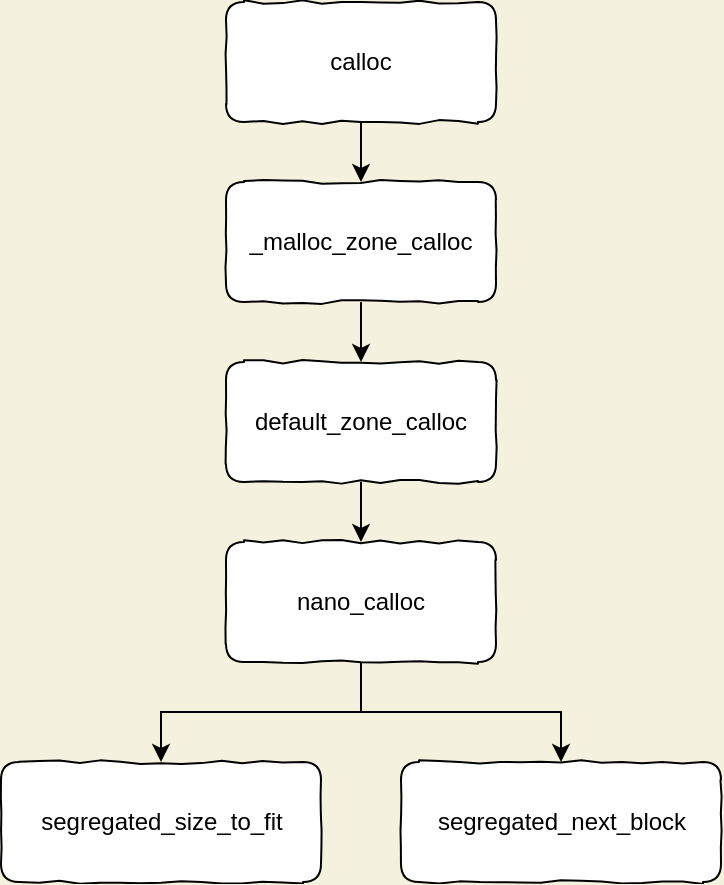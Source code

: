 <mxfile version="16.1.0" type="github"><diagram id="qo3LCb_gSh_Apxr5FfDy" name="第 1 页"><mxGraphModel dx="786" dy="545" grid="1" gridSize="10" guides="1" tooltips="1" connect="1" arrows="1" fold="1" page="1" pageScale="1" pageWidth="827" pageHeight="1169" background="#F4F1DE" math="0" shadow="0"><root><mxCell id="0"/><mxCell id="1" parent="0"/><mxCell id="GEn5jPHmC6vVQdwFXPUB-9" style="edgeStyle=orthogonalEdgeStyle;rounded=0;orthogonalLoop=1;jettySize=auto;html=1;exitX=0.5;exitY=1;exitDx=0;exitDy=0;entryX=0.5;entryY=0;entryDx=0;entryDy=0;" parent="1" source="GEn5jPHmC6vVQdwFXPUB-1" target="GEn5jPHmC6vVQdwFXPUB-2" edge="1"><mxGeometry relative="1" as="geometry"/></mxCell><mxCell id="GEn5jPHmC6vVQdwFXPUB-1" value="calloc" style="rounded=1;whiteSpace=wrap;html=1;comic=1;" parent="1" vertex="1"><mxGeometry x="340" y="250" width="135" height="60" as="geometry"/></mxCell><mxCell id="GEn5jPHmC6vVQdwFXPUB-10" style="edgeStyle=orthogonalEdgeStyle;rounded=0;orthogonalLoop=1;jettySize=auto;html=1;exitX=0.5;exitY=1;exitDx=0;exitDy=0;entryX=0.5;entryY=0;entryDx=0;entryDy=0;" parent="1" source="GEn5jPHmC6vVQdwFXPUB-2" target="GEn5jPHmC6vVQdwFXPUB-3" edge="1"><mxGeometry relative="1" as="geometry"/></mxCell><mxCell id="GEn5jPHmC6vVQdwFXPUB-2" value="_malloc_zone_calloc" style="rounded=1;whiteSpace=wrap;html=1;comic=1;" parent="1" vertex="1"><mxGeometry x="340" y="340" width="135" height="60" as="geometry"/></mxCell><mxCell id="GEn5jPHmC6vVQdwFXPUB-11" style="edgeStyle=orthogonalEdgeStyle;rounded=0;orthogonalLoop=1;jettySize=auto;html=1;exitX=0.5;exitY=1;exitDx=0;exitDy=0;entryX=0.5;entryY=0;entryDx=0;entryDy=0;" parent="1" source="GEn5jPHmC6vVQdwFXPUB-3" target="GEn5jPHmC6vVQdwFXPUB-4" edge="1"><mxGeometry relative="1" as="geometry"/></mxCell><mxCell id="GEn5jPHmC6vVQdwFXPUB-3" value="default_zone_calloc" style="rounded=1;whiteSpace=wrap;html=1;comic=1;" parent="1" vertex="1"><mxGeometry x="340" y="430" width="135" height="60" as="geometry"/></mxCell><mxCell id="GEn5jPHmC6vVQdwFXPUB-14" style="edgeStyle=orthogonalEdgeStyle;rounded=0;orthogonalLoop=1;jettySize=auto;html=1;exitX=0.5;exitY=1;exitDx=0;exitDy=0;entryX=0.5;entryY=0;entryDx=0;entryDy=0;" parent="1" source="GEn5jPHmC6vVQdwFXPUB-4" target="GEn5jPHmC6vVQdwFXPUB-5" edge="1"><mxGeometry relative="1" as="geometry"/></mxCell><mxCell id="GEn5jPHmC6vVQdwFXPUB-15" style="edgeStyle=orthogonalEdgeStyle;rounded=0;orthogonalLoop=1;jettySize=auto;html=1;exitX=0.5;exitY=1;exitDx=0;exitDy=0;" parent="1" source="GEn5jPHmC6vVQdwFXPUB-4" target="GEn5jPHmC6vVQdwFXPUB-6" edge="1"><mxGeometry relative="1" as="geometry"/></mxCell><mxCell id="GEn5jPHmC6vVQdwFXPUB-4" value="nano_calloc" style="rounded=1;whiteSpace=wrap;html=1;comic=1;" parent="1" vertex="1"><mxGeometry x="340" y="520" width="135" height="60" as="geometry"/></mxCell><mxCell id="GEn5jPHmC6vVQdwFXPUB-5" value="segregated_size_to_fit" style="rounded=1;whiteSpace=wrap;html=1;comic=1;" parent="1" vertex="1"><mxGeometry x="227.5" y="630" width="160" height="60" as="geometry"/></mxCell><mxCell id="GEn5jPHmC6vVQdwFXPUB-6" value="segregated_next_block" style="rounded=1;whiteSpace=wrap;html=1;comic=1;" parent="1" vertex="1"><mxGeometry x="427.5" y="630" width="160" height="60" as="geometry"/></mxCell></root></mxGraphModel></diagram></mxfile>